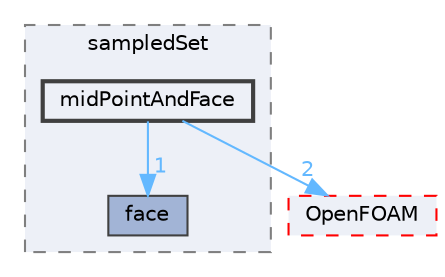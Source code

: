 digraph "src/sampling/sampledSet/midPointAndFace"
{
 // LATEX_PDF_SIZE
  bgcolor="transparent";
  edge [fontname=Helvetica,fontsize=10,labelfontname=Helvetica,labelfontsize=10];
  node [fontname=Helvetica,fontsize=10,shape=box,height=0.2,width=0.4];
  compound=true
  subgraph clusterdir_8b5e667856203d1590a744034ba627a3 {
    graph [ bgcolor="#edf0f7", pencolor="grey50", label="sampledSet", fontname=Helvetica,fontsize=10 style="filled,dashed", URL="dir_8b5e667856203d1590a744034ba627a3.html",tooltip=""]
  dir_f3c42c8b1b7259a341312d292be3a7a1 [label="face", fillcolor="#a2b4d6", color="grey25", style="filled", URL="dir_f3c42c8b1b7259a341312d292be3a7a1.html",tooltip=""];
  dir_53d09d50e76429845a3082a378b553fb [label="midPointAndFace", fillcolor="#edf0f7", color="grey25", style="filled,bold", URL="dir_53d09d50e76429845a3082a378b553fb.html",tooltip=""];
  }
  dir_c5473ff19b20e6ec4dfe5c310b3778a8 [label="OpenFOAM", fillcolor="#edf0f7", color="red", style="filled,dashed", URL="dir_c5473ff19b20e6ec4dfe5c310b3778a8.html",tooltip=""];
  dir_53d09d50e76429845a3082a378b553fb->dir_c5473ff19b20e6ec4dfe5c310b3778a8 [headlabel="2", labeldistance=1.5 headhref="dir_002399_002695.html" href="dir_002399_002695.html" color="steelblue1" fontcolor="steelblue1"];
  dir_53d09d50e76429845a3082a378b553fb->dir_f3c42c8b1b7259a341312d292be3a7a1 [headlabel="1", labeldistance=1.5 headhref="dir_002399_001244.html" href="dir_002399_001244.html" color="steelblue1" fontcolor="steelblue1"];
}
